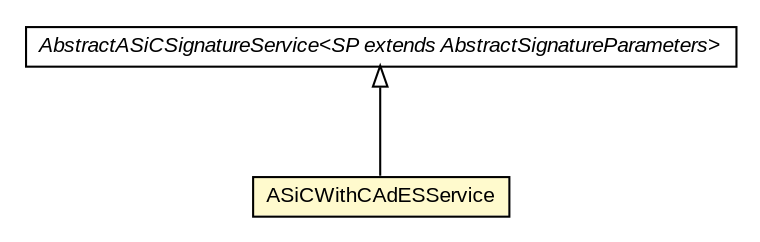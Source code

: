 #!/usr/local/bin/dot
#
# Class diagram 
# Generated by UMLGraph version R5_6-24-gf6e263 (http://www.umlgraph.org/)
#

digraph G {
	edge [fontname="arial",fontsize=10,labelfontname="arial",labelfontsize=10];
	node [fontname="arial",fontsize=10,shape=plaintext];
	nodesep=0.25;
	ranksep=0.5;
	// eu.europa.esig.dss.asic.signature.ASiCWithCAdESService
	c116406 [label=<<table title="eu.europa.esig.dss.asic.signature.ASiCWithCAdESService" border="0" cellborder="1" cellspacing="0" cellpadding="2" port="p" bgcolor="lemonChiffon" href="./ASiCWithCAdESService.html">
		<tr><td><table border="0" cellspacing="0" cellpadding="1">
<tr><td align="center" balign="center"> ASiCWithCAdESService </td></tr>
		</table></td></tr>
		</table>>, URL="./ASiCWithCAdESService.html", fontname="arial", fontcolor="black", fontsize=10.0];
	// eu.europa.esig.dss.asic.signature.AbstractASiCSignatureService<SP extends eu.europa.esig.dss.AbstractSignatureParameters>
	c116412 [label=<<table title="eu.europa.esig.dss.asic.signature.AbstractASiCSignatureService" border="0" cellborder="1" cellspacing="0" cellpadding="2" port="p" href="./AbstractASiCSignatureService.html">
		<tr><td><table border="0" cellspacing="0" cellpadding="1">
<tr><td align="center" balign="center"><font face="arial italic"> AbstractASiCSignatureService&lt;SP extends AbstractSignatureParameters&gt; </font></td></tr>
		</table></td></tr>
		</table>>, URL="./AbstractASiCSignatureService.html", fontname="arial", fontcolor="black", fontsize=10.0];
	//eu.europa.esig.dss.asic.signature.ASiCWithCAdESService extends eu.europa.esig.dss.asic.signature.AbstractASiCSignatureService<eu.europa.esig.dss.asic.ASiCWithCAdESSignatureParameters>
	c116412:p -> c116406:p [dir=back,arrowtail=empty];
}

